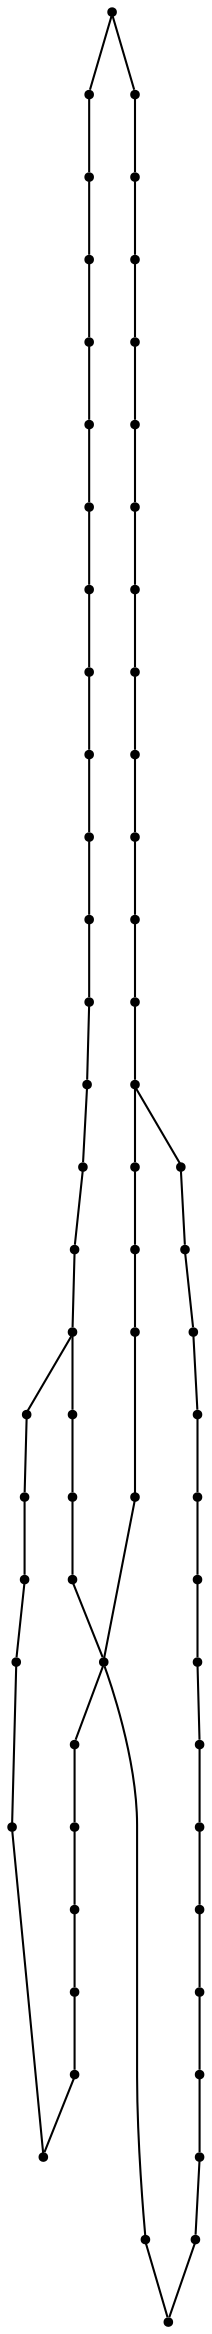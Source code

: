 graph {
  node [shape=point,comment="{\"directed\":false,\"doi\":\"10.1007/11618058_3\",\"figure\":\"1 (4)\"}"]

  v0 [pos="1580.5981876816859,1853.0821081308227"]
  v1 [pos="1580.210605922965,1862.1821002471152"]
  v2 [pos="1577.9716615188954,1869.273813198775"]
  v3 [pos="1579.1301780523256,1842.1321467864216"]
  v4 [pos="1575.8316633357558,1829.536270728479"]
  v5 [pos="1573.9146438953487,1874.2446180490356"]
  v6 [pos="1570.7640397892442,1815.5311183440385"]
  v7 [pos="1568.112522710756,1877.028997372359"]
  v8 [pos="1564.0201171874999,1800.3904577401977"]
  v9 [pos="1560.6611600654069,1877.6071465321083"]
  v10 [pos="1560.2016896802324,1790.6811313140095"]
  v11 [pos="1555.7175054505815,1784.420672685673"]
  v12 [pos="1561.7665470566858,1746.15398211357"]
  v13 [pos="1561.6363144985467,1768.3570778675578"]
  v14 [pos="1560.6204941860465,1724.5195941435995"]
  v15 [pos="1557.4396847747093,1812.6737829355102"]
  v16 [pos="1558.2523664607556,1703.8852926401"]
  v17 [pos="1551.689675690407,1876.0102188892863"]
  v18 [pos="1554.7235601380817,1684.6643682626586"]
  v19 [pos="1553.3597747093024,1833.8935451018515"]
  v20 [pos="1546.0031613372093,1767.948841681848"]
  v21 [pos="1550.1143895348837,1667.2404841887653"]
  v22 [pos="1547.9827216569765,1853.9060509510539"]
  v23 [pos="1541.3492232921512,1872.3071333078246"]
  v24 [pos="1544.5164562136629,1651.9561048654418"]
  v25 [pos="1535.0480150799417,1751.3144409962197"]
  v26 [pos="1538.027784338663,1639.1123052743774"]
  v27 [pos="1523.1843568313955,1885.01961194552"]
  v28 [pos="1530.7597519985466,1628.9612686939738"]
  v29 [pos="1523.046875,1734.8727143116494"]
  v30 [pos="1522.824913699128,1621.6987526722453"]
  v31 [pos="1504.0880859375,1895.526909461389"]
  v32 [pos="1458.8547192950582,1655.3977565276327"]
  v33 [pos="1514.3441860465118,1617.4570636260214"]
  v34 [pos="1505.4415061773257,1616.3144028492472"]
  v35 [pos="1496.2366778706396,1618.282150855432"]
  v36 [pos="1484.3355014534884,1903.6529457874797"]
  v37 [pos="1486.856785973837,1623.315421373417"]
  v38 [pos="1477.4217296511629,1631.2987880217731"]
  v39 [pos="1464.2171148255816,1909.2737750518022"]
  v40 [pos="1468.0512172965116,1642.0686320769491"]
  v41 [pos="1444.0269667514535,1912.3040116138957"]
  v42 [pos="1437.1058502906974,1655.1238294748168"]
  v43 [pos="1424.065933866279,1912.7196546701293"]
  v44 [pos="1415.96652434593,1657.1685389983359"]
  v45 [pos="1404.635210755814,1910.5363126901489"]
  v46 [pos="1395.7512899709302,1661.5227298247517"]
  v47 [pos="1386.0286473473836,1905.8237628447714"]
  v48 [pos="1376.7592114825582,1668.1279417184692"]
  v49 [pos="1368.5305868459302,1898.6977494068642"]
  v50 [pos="1359.2653479287792,1676.8811142750285"]
  v51 [pos="1352.413035973837,1889.3185532398722"]
  v52 [pos="1343.524886446221,1687.6362717457316"]
  v53 [pos="1337.9248864462209,1877.8862870045207"]
  v54 [pos="1329.7609011627906,1700.2081787891884"]
  v55 [pos="1325.299641170058,1864.6435654469035"]
  v56 [pos="1318.1691542514534,1714.3768863188923"]
  v57 [pos="1314.7372592659883,1849.8539841480751"]
  v58 [pos="1308.9049327761627,1729.8831856556437"]
  v59 [pos="1306.414871002907,1833.82062080579"]
  v60 [pos="1302.0922056686047,1746.4446302560668"]
  v61 [pos="1300.4741869549418,1816.8581243661743"]
  v62 [pos="1297.81640625,1763.7529607919553"]
  v63 [pos="1297.019367732558,1799.2987867502075"]
  v64 [pos="1296.1233829941862,1781.4831650562783"]

  v0 -- v1 [id="-1",pos="1580.5981876816859,1853.0821081308227 1580.210605922965,1862.1821002471152 1580.210605922965,1862.1821002471152 1580.210605922965,1862.1821002471152"]
  v64 -- v62 [id="-3",pos="1296.1233829941862,1781.4831650562783 1297.81640625,1763.7529607919553 1297.81640625,1763.7529607919553 1297.81640625,1763.7529607919553"]
  v63 -- v64 [id="-4",pos="1297.019367732558,1799.2987867502075 1296.1233829941862,1781.4831650562783 1296.1233829941862,1781.4831650562783 1296.1233829941862,1781.4831650562783"]
  v63 -- v61 [id="-10",pos="1297.019367732558,1799.2987867502075 1300.4741869549418,1816.8581243661743 1300.4741869549418,1816.8581243661743 1300.4741869549418,1816.8581243661743"]
  v62 -- v60 [id="-11",pos="1297.81640625,1763.7529607919553 1302.0922056686047,1746.4446302560668 1302.0922056686047,1746.4446302560668 1302.0922056686047,1746.4446302560668"]
  v61 -- v59 [id="-18",pos="1300.4741869549418,1816.8581243661743 1306.414871002907,1833.82062080579 1306.414871002907,1833.82062080579 1306.414871002907,1833.82062080579"]
  v60 -- v58 [id="-20",pos="1302.0922056686047,1746.4446302560668 1308.9049327761627,1729.8831856556437 1308.9049327761627,1729.8831856556437 1308.9049327761627,1729.8831856556437"]
  v59 -- v57 [id="-25",pos="1306.414871002907,1833.82062080579 1314.7372592659883,1849.8539841480751 1314.7372592659883,1849.8539841480751 1314.7372592659883,1849.8539841480751"]
  v58 -- v56 [id="-28",pos="1308.9049327761627,1729.8831856556437 1318.1691542514534,1714.3768863188923 1318.1691542514534,1714.3768863188923 1318.1691542514534,1714.3768863188923"]
  v57 -- v55 [id="-33",pos="1314.7372592659883,1849.8539841480751 1325.299641170058,1864.6435654469035 1325.299641170058,1864.6435654469035 1325.299641170058,1864.6435654469035"]
  v56 -- v54 [id="-36",pos="1318.1691542514534,1714.3768863188923 1329.7609011627906,1700.2081787891884 1329.7609011627906,1700.2081787891884 1329.7609011627906,1700.2081787891884"]
  v55 -- v53 [id="-41",pos="1325.299641170058,1864.6435654469035 1337.9248864462209,1877.8862870045207 1337.9248864462209,1877.8862870045207 1337.9248864462209,1877.8862870045207"]
  v54 -- v52 [id="-44",pos="1329.7609011627906,1700.2081787891884 1343.524886446221,1687.6362717457316 1343.524886446221,1687.6362717457316 1343.524886446221,1687.6362717457316"]
  v53 -- v51 [id="-49",pos="1337.9248864462209,1877.8862870045207 1352.413035973837,1889.3185532398722 1352.413035973837,1889.3185532398722 1352.413035973837,1889.3185532398722"]
  v52 -- v50 [id="-52",pos="1343.524886446221,1687.6362717457316 1359.2653479287792,1676.8811142750285 1359.2653479287792,1676.8811142750285 1359.2653479287792,1676.8811142750285"]
  v51 -- v49 [id="-57",pos="1352.413035973837,1889.3185532398722 1368.5305868459302,1898.6977494068642 1368.5305868459302,1898.6977494068642 1368.5305868459302,1898.6977494068642"]
  v50 -- v48 [id="-60",pos="1359.2653479287792,1676.8811142750285 1376.7592114825582,1668.1279417184692 1376.7592114825582,1668.1279417184692 1376.7592114825582,1668.1279417184692"]
  v49 -- v47 [id="-65",pos="1368.5305868459302,1898.6977494068642 1386.0286473473836,1905.8237628447714 1386.0286473473836,1905.8237628447714 1386.0286473473836,1905.8237628447714"]
  v48 -- v46 [id="-68",pos="1376.7592114825582,1668.1279417184692 1395.7512899709302,1661.5227298247517 1395.7512899709302,1661.5227298247517 1395.7512899709302,1661.5227298247517"]
  v47 -- v45 [id="-73",pos="1386.0286473473836,1905.8237628447714 1404.635210755814,1910.5363126901489 1404.635210755814,1910.5363126901489 1404.635210755814,1910.5363126901489"]
  v46 -- v44 [id="-76",pos="1395.7512899709302,1661.5227298247517 1415.96652434593,1657.1685389983359 1415.96652434593,1657.1685389983359 1415.96652434593,1657.1685389983359"]
  v45 -- v43 [id="-81",pos="1404.635210755814,1910.5363126901489 1424.065933866279,1912.7196546701293 1424.065933866279,1912.7196546701293 1424.065933866279,1912.7196546701293"]
  v44 -- v42 [id="-84",pos="1415.96652434593,1657.1685389983359 1437.1058502906974,1655.1238294748168 1437.1058502906974,1655.1238294748168 1437.1058502906974,1655.1238294748168"]
  v43 -- v41 [id="-88",pos="1424.065933866279,1912.7196546701293 1444.0269667514535,1912.3040116138957 1444.0269667514535,1912.3040116138957 1444.0269667514535,1912.3040116138957"]
  v42 -- v32 [id="-93",pos="1437.1058502906974,1655.1238294748168 1458.8547192950582,1655.3977565276327 1458.8547192950582,1655.3977565276327 1458.8547192950582,1655.3977565276327"]
  v41 -- v39 [id="-96",pos="1444.0269667514535,1912.3040116138957 1464.2171148255816,1909.2737750518022 1464.2171148255816,1909.2737750518022 1464.2171148255816,1909.2737750518022"]
  v32 -- v40 [id="-100",pos="1458.8547192950582,1655.3977565276327 1468.0512172965116,1642.0686320769491 1468.0512172965116,1642.0686320769491 1468.0512172965116,1642.0686320769491"]
  v32 -- v29 [id="-103",pos="1458.8547192950582,1655.3977565276327 1523.046875,1734.8727143116494 1523.046875,1734.8727143116494 1523.046875,1734.8727143116494"]
  v39 -- v36 [id="-106",pos="1464.2171148255816,1909.2737750518022 1484.3355014534884,1903.6529457874797 1484.3355014534884,1903.6529457874797 1484.3355014534884,1903.6529457874797"]
  v40 -- v38 [id="-110",pos="1468.0512172965116,1642.0686320769491 1477.4217296511629,1631.2987880217731 1477.4217296511629,1631.2987880217731 1477.4217296511629,1631.2987880217731"]
  v38 -- v37 [id="-114",pos="1477.4217296511629,1631.2987880217731 1486.856785973837,1623.315421373417 1486.856785973837,1623.315421373417 1486.856785973837,1623.315421373417"]
  v36 -- v31 [id="-120",pos="1484.3355014534884,1903.6529457874797 1504.0880859375,1895.526909461389 1504.0880859375,1895.526909461389 1504.0880859375,1895.526909461389"]
  v37 -- v35 [id="-122",pos="1486.856785973837,1623.315421373417 1496.2366778706396,1618.282150855432 1496.2366778706396,1618.282150855432 1496.2366778706396,1618.282150855432"]
  v35 -- v34 [id="-126",pos="1496.2366778706396,1618.282150855432 1505.4415061773257,1616.3144028492472 1505.4415061773257,1616.3144028492472 1505.4415061773257,1616.3144028492472"]
  v31 -- v27 [id="-132",pos="1504.0880859375,1895.526909461389 1523.1843568313955,1885.01961194552 1523.1843568313955,1885.01961194552 1523.1843568313955,1885.01961194552"]
  v34 -- v33 [id="-135",pos="1505.4415061773257,1616.3144028492472 1514.3441860465118,1617.4570636260214 1514.3441860465118,1617.4570636260214 1514.3441860465118,1617.4570636260214"]
  v33 -- v30 [id="-139",pos="1514.3441860465118,1617.4570636260214 1522.824913699128,1621.6987526722453 1522.824913699128,1621.6987526722453 1522.824913699128,1621.6987526722453"]
  v29 -- v25 [id="-148",pos="1523.046875,1734.8727143116494 1535.0480150799417,1751.3144409962197 1535.0480150799417,1751.3144409962197 1535.0480150799417,1751.3144409962197"]
  v30 -- v28 [id="-149",pos="1522.824913699128,1621.6987526722453 1530.7597519985466,1628.9612686939738 1530.7597519985466,1628.9612686939738 1530.7597519985466,1628.9612686939738"]
  v27 -- v23 [id="-150",pos="1523.1843568313955,1885.01961194552 1541.3492232921512,1872.3071333078246 1541.3492232921512,1872.3071333078246 1541.3492232921512,1872.3071333078246"]
  v28 -- v26 [id="-155",pos="1530.7597519985466,1628.9612686939738 1538.027784338663,1639.1123052743774 1538.027784338663,1639.1123052743774 1538.027784338663,1639.1123052743774"]
  v25 -- v20 [id="-159",pos="1535.0480150799417,1751.3144409962197 1546.0031613372093,1767.948841681848 1546.0031613372093,1767.948841681848 1546.0031613372093,1767.948841681848"]
  v26 -- v24 [id="-163",pos="1538.027784338663,1639.1123052743774 1544.5164562136629,1651.9561048654418 1544.5164562136629,1651.9561048654418 1544.5164562136629,1651.9561048654418"]
  v23 -- v22 [id="-166",pos="1541.3492232921512,1872.3071333078246 1547.9827216569765,1853.9060509510539 1547.9827216569765,1853.9060509510539 1547.9827216569765,1853.9060509510539"]
  v23 -- v17 [id="-170",pos="1541.3492232921512,1872.3071333078246 1551.689675690407,1876.0102188892863 1551.689675690407,1876.0102188892863 1551.689675690407,1876.0102188892863"]
  v24 -- v21 [id="-175",pos="1544.5164562136629,1651.9561048654418 1550.1143895348837,1667.2404841887653 1550.1143895348837,1667.2404841887653 1550.1143895348837,1667.2404841887653"]
  v20 -- v11 [id="-178",pos="1546.0031613372093,1767.948841681848 1555.7175054505815,1784.420672685673 1555.7175054505815,1784.420672685673 1555.7175054505815,1784.420672685673"]
  v22 -- v19 [id="-180",pos="1547.9827216569765,1853.9060509510539 1553.3597747093024,1833.8935451018515 1553.3597747093024,1833.8935451018515 1553.3597747093024,1833.8935451018515"]
  v21 -- v18 [id="-187",pos="1550.1143895348837,1667.2404841887653 1554.7235601380817,1684.6643682626586 1554.7235601380817,1684.6643682626586 1554.7235601380817,1684.6643682626586"]
  v19 -- v15 [id="-190",pos="1553.3597747093024,1833.8935451018515 1557.4396847747093,1812.6737829355102 1557.4396847747093,1812.6737829355102 1557.4396847747093,1812.6737829355102"]
  v17 -- v9 [id="-192",pos="1551.689675690407,1876.0102188892863 1560.6611600654069,1877.6071465321083 1560.6611600654069,1877.6071465321083 1560.6611600654069,1877.6071465321083"]
  v18 -- v16 [id="-199",pos="1554.7235601380817,1684.6643682626586 1558.2523664607556,1703.8852926401 1558.2523664607556,1703.8852926401 1558.2523664607556,1703.8852926401"]
  v11 -- v10 [id="-202",pos="1555.7175054505815,1784.420672685673 1560.2016896802324,1790.6811313140095 1560.2016896802324,1790.6811313140095 1560.2016896802324,1790.6811313140095"]
  v10 -- v8 [id="-203",pos="1560.2016896802324,1790.6811313140095 1564.0201171874999,1800.3904577401977 1564.0201171874999,1800.3904577401977 1564.0201171874999,1800.3904577401977"]
  v15 -- v10 [id="-204",pos="1557.4396847747093,1812.6737829355102 1560.2016896802324,1790.6811313140095 1560.2016896802324,1790.6811313140095 1560.2016896802324,1790.6811313140095"]
  v16 -- v14 [id="-212",pos="1558.2523664607556,1703.8852926401 1560.6204941860465,1724.5195941435995 1560.6204941860465,1724.5195941435995 1560.6204941860465,1724.5195941435995"]
  v10 -- v13 [id="-214",pos="1560.2016896802324,1790.6811313140095 1561.6363144985467,1768.3570778675578 1561.6363144985467,1768.3570778675578 1561.6363144985467,1768.3570778675578"]
  v14 -- v12 [id="-221",pos="1560.6204941860465,1724.5195941435995 1561.7665470566858,1746.15398211357 1561.7665470566858,1746.15398211357 1561.7665470566858,1746.15398211357"]
  v13 -- v12 [id="-222",pos="1561.6363144985467,1768.3570778675578 1561.7665470566858,1746.15398211357 1561.7665470566858,1746.15398211357 1561.7665470566858,1746.15398211357"]
  v9 -- v7 [id="-229",pos="1560.6611600654069,1877.6071465321083 1568.112522710756,1877.028997372359 1568.112522710756,1877.028997372359 1568.112522710756,1877.028997372359"]
  v8 -- v6 [id="-235",pos="1564.0201171874999,1800.3904577401977 1570.7640397892442,1815.5311183440385 1570.7640397892442,1815.5311183440385 1570.7640397892442,1815.5311183440385"]
  v7 -- v5 [id="-239",pos="1568.112522710756,1877.028997372359 1573.9146438953487,1874.2446180490356 1573.9146438953487,1874.2446180490356 1573.9146438953487,1874.2446180490356"]
  v6 -- v4 [id="-243",pos="1570.7640397892442,1815.5311183440385 1575.8316633357558,1829.536270728479 1575.8316633357558,1829.536270728479 1575.8316633357558,1829.536270728479"]
  v5 -- v2 [id="-247",pos="1573.9146438953487,1874.2446180490356 1577.9716615188954,1869.273813198775 1577.9716615188954,1869.273813198775 1577.9716615188954,1869.273813198775"]
  v4 -- v3 [id="-252",pos="1575.8316633357558,1829.536270728479 1579.1301780523256,1842.1321467864216 1579.1301780523256,1842.1321467864216 1579.1301780523256,1842.1321467864216"]
  v2 -- v1 [id="-254",pos="1577.9716615188954,1869.273813198775 1580.210605922965,1862.1821002471152 1580.210605922965,1862.1821002471152 1580.210605922965,1862.1821002471152"]
  v3 -- v0 [id="-260",pos="1579.1301780523256,1842.1321467864216 1580.5981876816859,1853.0821081308227 1580.5981876816859,1853.0821081308227 1580.5981876816859,1853.0821081308227"]
}